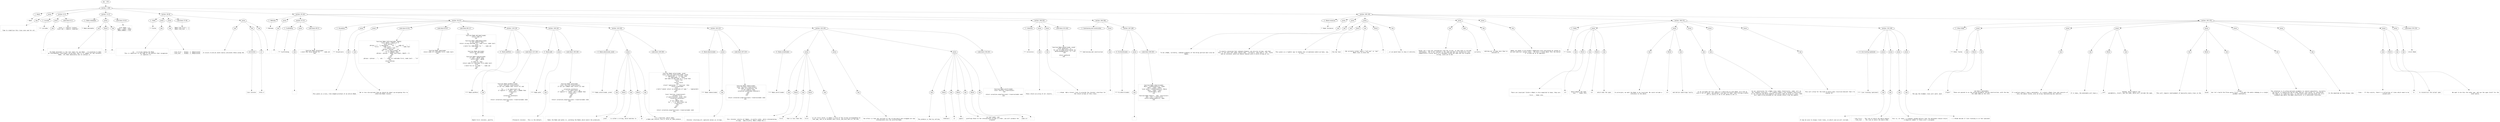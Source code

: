digraph hierarchy {

node [fontname=Helvetica]
edge [style=dashed]

doc_0 [label="doc - 379"]


doc_0 -> { section_1}
{rank=same; section_1}

section_1 [label="section: 1-284"]


section_1 -> { header_2 prose_3 section_4 section_5 section_6 section_7 section_8}
{rank=same; header_2 prose_3 section_4 section_5 section_6 section_7 section_8}

header_2 [label="1 : Node"]

prose_3 [label="prose"]

section_4 [label="section: 6-12"]

section_5 [label="section: 13-27"]

section_6 [label="section: 28-44"]

section_7 [label="section: 45-263"]

section_8 [label="section: 285-344"]


header_2 -> leaf_9
leaf_9  [color=Gray,shape=rectangle,fontname=Inconsolata,label="* Node"]
prose_3 -> { raw_10}
{rank=same; raw_10}

raw_10 [label="raw"]


raw_10 -> leaf_11
leaf_11  [color=Gray,shape=rectangle,fontname=Inconsolata,label="


  Time to stabilize this class once and for all. 
"]
section_4 -> { header_12 prose_13 codeblock_14}
{rank=same; header_12 prose_13 codeblock_14}

header_12 [label="3 : includes"]

prose_13 [label="prose"]

codeblock_14 [label="code block 8-11"]


header_12 -> leaf_15
leaf_15  [color=Gray,shape=rectangle,fontname=Inconsolata,label="*** includes"]
prose_13 -> { raw_16}
{rank=same; raw_16}

raw_16 [label="raw"]


raw_16 -> leaf_17
leaf_17  [color=Gray,shape=rectangle,fontname=Inconsolata,label="
"]
codeblock_14 -> leaf_18
leaf_18  [color=Gray,shape=rectangle,fontname=Inconsolata,label="local s = require \"status\"
local dot = require \"node/dot\""]
section_5 -> { header_19 prose_20 codeblock_21}
{rank=same; header_19 prose_20 codeblock_21}

header_19 [label="2 : Node metatable"]

prose_20 [label="prose"]

codeblock_21 [label="code block 19-24"]


header_19 -> leaf_22
leaf_22  [color=Gray,shape=rectangle,fontname=Inconsolata,label="** Node metatable"]
prose_20 -> { raw_23 literal_24 raw_25}
{rank=same; raw_23 literal_24 raw_25}

raw_23 [label="raw"]

literal_24 [label="literal"]

raw_25 [label="raw"]


raw_23 -> leaf_26
leaf_26  [color=Gray,shape=rectangle,fontname=Inconsolata,label="

  The Node metatable is the root table for any Node.  I'm planning to make
an intermediate class/table called Root that is in common for any instance
Node.  All Root absolutely has to contain is "]
literal_24 -> leaf_27
leaf_27  [color=Gray,shape=rectangle,fontname=Inconsolata,label="str"]
raw_25 -> leaf_28
leaf_28  [color=Gray,shape=rectangle,fontname=Inconsolata,label=". 
"]
codeblock_21 -> leaf_29
leaf_29  [color=Gray,shape=rectangle,fontname=Inconsolata,label="
local Node = {}
Node.__index = Node
Node.isNode = true"]
section_6 -> { header_30 prose_31 prose_32 codeblock_33 prose_34}
{rank=same; header_30 prose_31 prose_32 codeblock_33 prose_34}

header_30 [label="2 : Fields"]

prose_31 [label="prose"]

prose_32 [label="prose"]

codeblock_33 [label="code block 37-40"]

prose_34 [label="prose"]


header_30 -> leaf_35
leaf_35  [color=Gray,shape=rectangle,fontname=Inconsolata,label="** Fields"]
prose_31 -> { raw_36}
{rank=same; raw_36}

raw_36 [label="raw"]


raw_36 -> leaf_37
leaf_37  [color=Gray,shape=rectangle,fontname=Inconsolata,label="

   - id :  A string naming the Node. 
           This is identical to the name of the pattern that recognizes
           or captures it.
"]
prose_32 -> { raw_38}
{rank=same; raw_38}

raw_38 [label="raw"]


raw_38 -> leaf_39
leaf_39  [color=Gray,shape=rectangle,fontname=Inconsolata,label="
   - line_first :  Always -1. #deprecated
   - line_last  :  Always -1. #deprecated
"]
codeblock_33 -> leaf_40
leaf_40  [color=Gray,shape=rectangle,fontname=Inconsolata,label="Node.line_first = -1
Node.line_last  = -1"]
prose_34 -> { raw_41 link_42 raw_43}
{rank=same; raw_41 link_42 raw_43}

raw_41 [label="raw"]

link_42 [label="link"]

raw_43 [label="raw"]


raw_41 -> leaf_44
leaf_44  [color=Gray,shape=rectangle,fontname=Inconsolata,label="
It occurs to me we could lazily calculate these using the "]
link_42 -> { anchortext_45 url_46}
{rank=same; anchortext_45 url_46}

anchortext_45 [label="anchortext"]

url_46 [label="url"]


anchortext_45 -> leaf_47
leaf_47  [color=Gray,shape=rectangle,fontname=Inconsolata,label="line iterator"]
url_46 -> leaf_48
leaf_48  [color=Gray,shape=rectangle,fontname=Inconsolata,label="httk://"]
raw_43 -> leaf_49
leaf_49  [color=Gray,shape=rectangle,fontname=Inconsolata,label=".

"]
section_7 -> { header_50 prose_51 section_52 section_53 section_54 section_55}
{rank=same; header_50 prose_51 section_52 section_53 section_54 section_55}

header_50 [label="2 : Methods"]

prose_51 [label="prose"]

section_52 [label="section: 47-55"]

section_53 [label="section: 56-221"]

section_54 [label="section: 246-263"]

section_55 [label="section: 264-266"]


header_50 -> leaf_56
leaf_56  [color=Gray,shape=rectangle,fontname=Inconsolata,label="** Methods"]
prose_51 -> { raw_57}
{rank=same; raw_57}

raw_57 [label="raw"]


raw_57 -> leaf_58
leaf_58  [color=Gray,shape=rectangle,fontname=Inconsolata,label="
"]
section_52 -> { header_59 prose_60 codeblock_61}
{rank=same; header_59 prose_60 codeblock_61}

header_59 [label="3 : Scaffolding "]

prose_60 [label="prose"]

codeblock_61 [label="code block 49-53"]


header_59 -> leaf_62
leaf_62  [color=Gray,shape=rectangle,fontname=Inconsolata,label="*** Scaffolding "]
prose_60 -> { raw_63}
{rank=same; raw_63}

raw_63 [label="raw"]


raw_63 -> leaf_64
leaf_64  [color=Gray,shape=rectangle,fontname=Inconsolata,label="
"]
codeblock_61 -> leaf_65
leaf_65  [color=Gray,shape=rectangle,fontname=Inconsolata,label="function Node.toLua(node)
  s:halt(\"No toLua method for \" .. node.id)
end"]
section_53 -> { header_66 prose_67 prose_68 codeblock_69 codeblock_70 codeblock_71 section_72 section_73 section_74 section_75 section_76}
{rank=same; header_66 prose_67 prose_68 codeblock_69 codeblock_70 codeblock_71 section_72 section_73 section_74 section_75 section_76}

header_66 [label="3 : Visualizers"]

prose_67 [label="prose"]

prose_68 [label="prose"]

codeblock_69 [label="code block 63-81"]

codeblock_70 [label="code block 83-87"]

codeblock_71 [label="code block 89-117"]

section_72 [label="section: 119-139"]

section_73 [label="section: 140-162"]

section_74 [label="section: 163-202"]

section_75 [label="section: 203-221"]

section_76 [label="section: 222-245"]


header_66 -> leaf_77
leaf_77  [color=Gray,shape=rectangle,fontname=Inconsolata,label="*** Visualizers"]
prose_67 -> { raw_78}
{rank=same; raw_78}

raw_78 [label="raw"]


raw_78 -> leaf_79
leaf_79  [color=Gray,shape=rectangle,fontname=Inconsolata,label="

This gives us a nice, tree-shaped printout of an entire Node.
"]
prose_68 -> { raw_80}
{rank=same; raw_80}

raw_80 [label="raw"]


raw_80 -> leaf_81
leaf_81  [color=Gray,shape=rectangle,fontname=Inconsolata,label="
We're less disciplined than we should be about up-assigning this to
inherited Node classes. 
"]
codeblock_69 -> leaf_82
leaf_82  [color=Gray,shape=rectangle,fontname=Inconsolata,label="function Node.toString(node, depth)
   local depth = depth or 0
   local phrase = \"\"
   phrase = (\"  \"):rep(depth) .. \"id: \" .. node.id .. \",  \"
      .. \"first: \" .. node.first .. \", last: \" .. node.last
   if node[1] then
      phrase = phrase .. \"\\n\"
      for _,v in ipairs(node) do
         if (v.isNode) then
            phrase = phrase .. Node.toString(v, depth + 1)
         end
      end
   else
      phrase = phrase .. \",  val: \" .. node.str:sub(node.first, node.last) .. \"\\n\"
   end
   return phrase
end"]
codeblock_70 -> leaf_83
leaf_83  [color=Gray,shape=rectangle,fontname=Inconsolata,label="function Node.span(node)
   return node.str:sub(node.first, node.last)
end"]
codeblock_71 -> leaf_84
leaf_84  [color=Gray,shape=rectangle,fontname=Inconsolata,label="function Node.dotLabel(node)
  return node.id
end

function Node.toMarkdown(node)
  if not node[1] then
    return string.sub(node.str, node.first, node.last)
  else
    s:halt(\"no toMarkdown for \" .. node.id)
  end
end

function Node.dot(node)
  return dot.dot(node)
end

function Node.toValue(node)
  if node.__VALUE then
    return node.__VALUE
  end
  if node.str then
    return node.str:sub(node.first,node.last)
  else
    s:halt(\"no str on node \" .. node.id)
  end
end
"]
section_72 -> { header_85 prose_86 codeblock_87}
{rank=same; header_85 prose_86 codeblock_87}

header_85 [label="4 : Node.walkPost"]

prose_86 [label="prose"]

codeblock_87 [label="code block 123-138"]


header_85 -> leaf_88
leaf_88  [color=Gray,shape=rectangle,fontname=Inconsolata,label="**** Node.walkPost"]
prose_86 -> { raw_89}
{rank=same; raw_89}

raw_89 [label="raw"]


raw_89 -> leaf_90
leaf_90  [color=Gray,shape=rectangle,fontname=Inconsolata,label="

Depth-first iterator, postfix 
"]
codeblock_87 -> leaf_91
leaf_91  [color=Gray,shape=rectangle,fontname=Inconsolata,label="function Node.walkPost(node)
    local function traverse(ast)
        if not ast.isNode then return nil end

        for _, v in ipairs(ast) do
            if type(v) == 'table' and v.isNode then
              traverse(v)
            end
        end
        coroutine.yield(ast)
    end

    return coroutine.wrap(function() traverse(node) end)
end"]
section_73 -> { header_92 prose_93 codeblock_94}
{rank=same; header_92 prose_93 codeblock_94}

header_92 [label="4 : Node.walk"]

prose_93 [label="prose"]

codeblock_94 [label="code block 144-160"]


header_92 -> leaf_95
leaf_95  [color=Gray,shape=rectangle,fontname=Inconsolata,label="**** Node.walk"]
prose_93 -> { raw_96}
{rank=same; raw_96}

raw_96 [label="raw"]


raw_96 -> leaf_97
leaf_97  [color=Gray,shape=rectangle,fontname=Inconsolata,label="

Presearch iterator.  This is the default. 
"]
codeblock_94 -> leaf_98
leaf_98  [color=Gray,shape=rectangle,fontname=Inconsolata,label="function Node.walk(node)
  local function traverse(ast)
    if not ast.isNode then return nil end

    coroutine.yield(ast)
    for _, v in ipairs(ast) do
      if type(v) == 'table' and v.isNode then
        traverse(v)
      end
    end
  end

  return coroutine.wrap(function() traverse(node) end)
end
"]
section_74 -> { header_99 prose_100 codeblock_101}
{rank=same; header_99 prose_100 codeblock_101}

header_99 [label="4 : Node.select(node, pred)"]

prose_100 [label="prose"]

codeblock_101 [label="code block 169-200"]


header_99 -> leaf_102
leaf_102  [color=Gray,shape=rectangle,fontname=Inconsolata,label="**** Node.select(node, pred)"]
prose_100 -> { raw_103 literal_104 raw_105 literal_106 raw_107}
{rank=same; raw_103 literal_104 raw_105 literal_106 raw_107}

raw_103 [label="raw"]

literal_104 [label="literal"]

raw_105 [label="raw"]

literal_106 [label="literal"]

raw_107 [label="raw"]


raw_103 -> leaf_108
leaf_108  [color=Gray,shape=rectangle,fontname=Inconsolata,label="

  Takes the Node and walks it, yielding the Nodes which match the predicate."]
literal_104 -> leaf_109
leaf_109  [color=Gray,shape=rectangle,fontname=Inconsolata,label="pred"]
raw_105 -> leaf_110
leaf_110  [color=Gray,shape=rectangle,fontname=Inconsolata,label=" is either a string, which matches to "]
literal_106 -> leaf_111
leaf_111  [color=Gray,shape=rectangle,fontname=Inconsolata,label="id"]
raw_107 -> leaf_112
leaf_112  [color=Gray,shape=rectangle,fontname=Inconsolata,label=", or a function, which takes
a Node and returns true or false on some premise. 
"]
codeblock_101 -> leaf_113
leaf_113  [color=Gray,shape=rectangle,fontname=Inconsolata,label="function Node.select(node, pred)
   local function qualifies(node, pred)
      if type(pred) == 'string' then
         if type(node) == 'table' 
          and node.id and node.id == pred then
            return true
         else
            return false
         end
      elseif type(pred) == 'function' then
         return pred(node)
      else
         s:halt(\"cannot select on predicate of type \" .. type(pred))
      end
   end

   local function traverse(ast)
      -- breadth first
      if qualifies(ast, pred) then
         coroutine.yield(ast)
      end
      if ast.isNode then
         for _, v in ipairs(ast) do
            traverse(v)
         end
      end
   end

   return coroutine.wrap(function() traverse(node) end)
end"]
section_75 -> { header_114 prose_115 codeblock_116}
{rank=same; header_114 prose_115 codeblock_116}

header_114 [label="4 : Node.tokens(node)"]

prose_115 [label="prose"]

codeblock_116 [label="code block 207-219"]


header_114 -> leaf_117
leaf_117  [color=Gray,shape=rectangle,fontname=Inconsolata,label="**** Node.tokens(node)"]
prose_115 -> { raw_118}
{rank=same; raw_118}

raw_118 [label="raw"]


raw_118 -> leaf_119
leaf_119  [color=Gray,shape=rectangle,fontname=Inconsolata,label="

  Iterator returning all captured values as strings.
"]
codeblock_116 -> leaf_120
leaf_120  [color=Gray,shape=rectangle,fontname=Inconsolata,label="function Node.tokens(node)
  local function traverse(ast)
    for node in N.walk(ast) do
      if not node[1] then
        coroutine.yield(node:toValue())
      end
    end
  end

  return coroutine.wrap(function() traverse(node) end)
end  "]
section_76 -> { header_121 prose_122 prose_123 prose_124 codeblock_125}
{rank=same; header_121 prose_122 prose_123 prose_124 codeblock_125}

header_121 [label="4 : Node.unroll(node)"]

prose_122 [label="prose"]

prose_123 [label="prose"]

prose_124 [label="prose"]

codeblock_125 [label="code block 236-243"]


header_121 -> leaf_126
leaf_126  [color=Gray,shape=rectangle,fontname=Inconsolata,label="**** Node.unroll(node)"]
prose_122 -> { raw_127 literal_128 raw_129 literal_130 raw_131}
{rank=same; raw_127 literal_128 raw_129 literal_130 raw_131}

raw_127 [label="raw"]

literal_128 [label="literal"]

raw_129 [label="raw"]

literal_130 [label="literal"]

raw_131 [label="raw"]


raw_127 -> leaf_132
leaf_132  [color=Gray,shape=rectangle,fontname=Inconsolata,label="

  This iterator returns all Nodes, in prefix order, while interpolating
strings.  Specifically: When a Node has a "]
literal_128 -> leaf_133
leaf_133  [color=Gray,shape=rectangle,fontname=Inconsolata,label="first"]
raw_129 -> leaf_134
leaf_134  [color=Gray,shape=rectangle,fontname=Inconsolata,label=" that is less than the"]
literal_130 -> leaf_135
leaf_135  [color=Gray,shape=rectangle,fontname=Inconsolata,label="first"]
raw_131 -> leaf_136
leaf_136  [color=Gray,shape=rectangle,fontname=Inconsolata,label=" if its first child, it makes a slice of the string corresponding to
that gap, and so on between each child, and once more at the end.
"]
prose_123 -> { raw_137}
{rank=same; raw_137}

raw_137 [label="raw"]


raw_137 -> leaf_138
leaf_138  [color=Gray,shape=rectangle,fontname=Inconsolata,label="
The effect is that any sections of the string which were dropped are now
interpolated into the unrolled Node.
"]
prose_124 -> { raw_139 literal_140 raw_141 literal_142 raw_143 literal_144 raw_145}
{rank=same; raw_139 literal_140 raw_141 literal_142 raw_143 literal_144 raw_145}

raw_139 [label="raw"]

literal_140 [label="literal"]

raw_141 [label="raw"]

literal_142 [label="literal"]

raw_143 [label="raw"]

literal_144 [label="literal"]

raw_145 [label="raw"]


raw_139 -> leaf_146
leaf_146  [color=Gray,shape=rectangle,fontname=Inconsolata,label="
The premise is that by calling "]
literal_140 -> leaf_147
leaf_147  [color=Gray,shape=rectangle,fontname=Inconsolata,label="toValue()"]
raw_141 -> leaf_148
leaf_148  [color=Gray,shape=rectangle,fontname=Inconsolata,label=" or "]
literal_142 -> leaf_149
leaf_149  [color=Gray,shape=rectangle,fontname=Inconsolata,label="span()"]
raw_143 -> leaf_150
leaf_150  [color=Gray,shape=rectangle,fontname=Inconsolata,label=" on leaf nodes, and
grafting these to the interpolated strings in order, you will produce the
original "]
literal_144 -> leaf_151
leaf_151  [color=Gray,shape=rectangle,fontname=Inconsolata,label="node.str"]
raw_145 -> leaf_152
leaf_152  [color=Gray,shape=rectangle,fontname=Inconsolata,label=". 
"]
codeblock_125 -> leaf_153
leaf_153  [color=Gray,shape=rectangle,fontname=Inconsolata,label="function Node.unroll(node)
  local function traverse(ast)
  end

  return coroutine.wrap(function() traverse(node) end)
end"]
section_54 -> { header_154 prose_155 prose_156 codeblock_157}
{rank=same; header_154 prose_155 prose_156 codeblock_157}

header_154 [label="3 : Collectors"]

prose_155 [label="prose"]

prose_156 [label="prose"]

codeblock_157 [label="code block 253-262"]


header_154 -> leaf_158
leaf_158  [color=Gray,shape=rectangle,fontname=Inconsolata,label="*** Collectors"]
prose_155 -> { raw_159}
{rank=same; raw_159}

raw_159 [label="raw"]


raw_159 -> leaf_160
leaf_160  [color=Gray,shape=rectangle,fontname=Inconsolata,label="

These return an array of all results. 
"]
prose_156 -> { raw_161}
{rank=same; raw_161}

raw_161 [label="raw"]


raw_161 -> leaf_162
leaf_162  [color=Gray,shape=rectangle,fontname=Inconsolata,label="
- [ ] #todo  Add a Forest class to provide the iterator interface for
             the return arrays of this class.
"]
codeblock_157 -> leaf_163
leaf_163  [color=Gray,shape=rectangle,fontname=Inconsolata,label="function Node.gather(node, pred)
  local gathered = {}
  for ast in node:select(pred) do
    gathered[#gathered + 1] = ast
  end
  
  return gathered
end"]
section_55 -> { header_164 prose_165 section_166}
{rank=same; header_164 prose_165 section_166}

header_164 [label="3 : Subclassing and construction"]

prose_165 [label="prose"]

section_166 [label="section: 267-284"]


header_164 -> leaf_167
leaf_167  [color=Gray,shape=rectangle,fontname=Inconsolata,label="*** Subclassing and construction"]
prose_165 -> { raw_168}
{rank=same; raw_168}

raw_168 [label="raw"]


raw_168 -> leaf_169
leaf_169  [color=Gray,shape=rectangle,fontname=Inconsolata,label="

"]
section_166 -> { header_170 prose_171 codeblock_172}
{rank=same; header_170 prose_171 codeblock_172}

header_170 [label="4 : N.inherit(node)"]

prose_171 [label="prose"]

codeblock_172 [label="code block 269-283"]


header_170 -> leaf_173
leaf_173  [color=Gray,shape=rectangle,fontname=Inconsolata,label="**** N.inherit(node)"]
prose_171 -> { raw_174}
{rank=same; raw_174}

raw_174 [label="raw"]


raw_174 -> leaf_175
leaf_175  [color=Gray,shape=rectangle,fontname=Inconsolata,label="
"]
codeblock_172 -> leaf_176
leaf_176  [color=Gray,shape=rectangle,fontname=Inconsolata,label="function Node.inherit(node)
  Meta = setmetatable({}, node)
  Meta.__index = Meta
  local meta = setmetatable({}, Meta)
  meta.__index = meta
  return Meta, meta
end

function Node.export(_, mod, constructor)
  mod.__call = constructor
  return setmetatable({}, mod)
end
"]
section_8 -> { header_177 prose_178 prose_179 prose_180 prose_181 prose_182 section_183 section_184}
{rank=same; header_177 prose_178 prose_179 prose_180 prose_181 prose_182 section_183 section_184}

header_177 [label="2 : Node Instances"]

prose_178 [label="prose"]

prose_179 [label="prose"]

prose_180 [label="prose"]

prose_181 [label="prose"]

prose_182 [label="prose"]

section_183 [label="section: 309-331"]

section_184 [label="section: 345-379"]


header_177 -> leaf_185
leaf_185  [color=Gray,shape=rectangle,fontname=Inconsolata,label="** Node Instances"]
prose_178 -> { raw_186}
{rank=same; raw_186}

raw_186 [label="raw"]


raw_186 -> leaf_187
leaf_187  [color=Gray,shape=rectangle,fontname=Inconsolata,label="

  To be a Node, currently, indexed elements of the Array portion must also be 
Nodes. 
"]
prose_179 -> { raw_188}
{rank=same; raw_188}

raw_188 [label="raw"]


raw_188 -> leaf_189
leaf_189  [color=Gray,shape=rectangle,fontname=Inconsolata,label="
I'm mostly convinced that indexed elements can also be strings, and that 
this is the form leaf nodes should take.  Currently, they have a 'val' field
and no children, which we should replace with a child string at [1].
"]
prose_180 -> { raw_190 literal_191 raw_192 literal_193 raw_194}
{rank=same; raw_190 literal_191 raw_192 literal_193 raw_194}

raw_190 [label="raw"]

literal_191 [label="literal"]

raw_192 [label="raw"]

literal_193 [label="literal"]

raw_194 [label="raw"]


raw_190 -> leaf_195
leaf_195  [color=Gray,shape=rectangle,fontname=Inconsolata,label="
This gives us a lighter way to handle the circumstance where we have, say,
a list, "]
literal_191 -> leaf_196
leaf_196  [color=Gray,shape=rectangle,fontname=Inconsolata,label="(foo bar baz)"]
raw_192 -> leaf_197
leaf_197  [color=Gray,shape=rectangle,fontname=Inconsolata,label=". We currently either need a \"left-per\" or \"pal\"
Node class to hold the "]
literal_193 -> leaf_198
leaf_198  [color=Gray,shape=rectangle,fontname=Inconsolata,label="("]
raw_194 -> leaf_199
leaf_199  [color=Gray,shape=rectangle,fontname=Inconsolata,label=", or we would have to skip it entirely.
"]
prose_181 -> { raw_200 italic_201 raw_202}
{rank=same; raw_200 italic_201 raw_202}

raw_200 [label="raw"]

italic_201 [label="italic"]

raw_202 [label="raw"]


raw_200 -> leaf_203
leaf_203  [color=Gray,shape=rectangle,fontname=Inconsolata,label="
Quipu can't lose any information from the string, so they have to include
whitespace.  We're not limited in the same way and can reconstruct less 
semantically crucial parts of a document using the span and the original 
string, since we're not "]
italic_201 -> leaf_204
leaf_204  [color=Gray,shape=rectangle,fontname=Inconsolata,label="currently"]
raw_202 -> leaf_205
leaf_205  [color=Gray,shape=rectangle,fontname=Inconsolata,label=" editing our strings once they're
entered in.
"]
prose_182 -> { raw_206}
{rank=same; raw_206}

raw_206 [label="raw"]


raw_206 -> leaf_207
leaf_207  [color=Gray,shape=rectangle,fontname=Inconsolata,label="
Nodes are meant to be broadly compatible with everything we intend to
do with abstract syntax trees.  The more I think about this the better
it strikes me as an approach. 

"]
section_183 -> { header_208 prose_209 prose_210 prose_211 prose_212 prose_213 section_214}
{rank=same; header_208 prose_209 prose_210 prose_211 prose_212 prose_213 section_214}

header_208 [label="3 : Fields"]

prose_209 [label="prose"]

prose_210 [label="prose"]

prose_211 [label="prose"]

prose_212 [label="prose"]

prose_213 [label="prose"]

section_214 [label="section: 332-344"]


header_208 -> leaf_215
leaf_215  [color=Gray,shape=rectangle,fontname=Inconsolata,label="*** Fields"]
prose_209 -> { raw_216 literal_217 raw_218 literal_219 raw_220}
{rank=same; raw_216 literal_217 raw_218 literal_219 raw_220}

raw_216 [label="raw"]

literal_217 [label="literal"]

raw_218 [label="raw"]

literal_219 [label="literal"]

raw_220 [label="raw"]


raw_216 -> leaf_221
leaf_221  [color=Gray,shape=rectangle,fontname=Inconsolata,label="

  There are invariant fields a Node is also expected to have, they are:
 
  - first :  Index into "]
literal_217 -> leaf_222
leaf_222  [color=Gray,shape=rectangle,fontname=Inconsolata,label="str"]
raw_218 -> leaf_223
leaf_223  [color=Gray,shape=rectangle,fontname=Inconsolata,label=" which begins the span.
  - last  :  Index into "]
literal_219 -> leaf_224
leaf_224  [color=Gray,shape=rectangle,fontname=Inconsolata,label="str"]
raw_220 -> leaf_225
leaf_225  [color=Gray,shape=rectangle,fontname=Inconsolata,label=" which ends the span.
"]
prose_210 -> { raw_226 literal_227 raw_228}
{rank=same; raw_226 literal_227 raw_228}

raw_226 [label="raw"]

literal_227 [label="literal"]

raw_228 [label="raw"]


raw_226 -> leaf_229
leaf_229  [color=Gray,shape=rectangle,fontname=Inconsolata,label="
In principle, we want the Node to be localized. We could include a 
reference to the whole "]
literal_227 -> leaf_230
leaf_230  [color=Gray,shape=rectangle,fontname=Inconsolata,label="str"]
raw_228 -> leaf_231
leaf_231  [color=Gray,shape=rectangle,fontname=Inconsolata,label=" and derive substrings lazily.
"]
prose_211 -> { raw_232}
{rank=same; raw_232}

raw_232 [label="raw"]


raw_232 -> leaf_233
leaf_233  [color=Gray,shape=rectangle,fontname=Inconsolata,label="
If we included the full span as a substring on each Node, we'd end up
with a lot of spans, and wouldn't use most of them. Even slicing a piece
out is costly if we're not going to use it. 
"]
prose_212 -> { raw_234}
{rank=same; raw_234}

raw_234 [label="raw"]


raw_234 -> leaf_235
leaf_235  [color=Gray,shape=rectangle,fontname=Inconsolata,label="
So our constructor for a Node class takes (Constructor, node, str) as 
the standard interface.  If a module needs a non-standard constructor,
as our Section and Block modules currently take an array of lines, that
will need to be provided as the second return from the module. 
"]
prose_213 -> { raw_236}
{rank=same; raw_236}

raw_236 [label="raw"]


raw_236 -> leaf_237
leaf_237  [color=Gray,shape=rectangle,fontname=Inconsolata,label="
This will allow for the kind of multi-pass recursive-descent that I'm
aiming for. 

"]
section_214 -> { header_238 prose_239 prose_240 prose_241 prose_242}
{rank=same; header_238 prose_239 prose_240 prose_241 prose_242}

header_238 [label="4 : line tracking (optional)"]

prose_239 [label="prose"]

prose_240 [label="prose"]

prose_241 [label="prose"]

prose_242 [label="prose"]


header_238 -> leaf_243
leaf_243  [color=Gray,shape=rectangle,fontname=Inconsolata,label="**** line tracking (optional)"]
prose_239 -> { raw_244}
{rank=same; raw_244}

raw_244 [label="raw"]


raw_244 -> leaf_245
leaf_245  [color=Gray,shape=rectangle,fontname=Inconsolata,label="

It may be wise to always track lines, in which case we will include:
"]
prose_240 -> { raw_246}
{rank=same; raw_246}

raw_246 [label="raw"]


raw_246 -> leaf_247
leaf_247  [color=Gray,shape=rectangle,fontname=Inconsolata,label="
  - line_first :  The line at which the match begins
  - line_last  :  The line at which the match ends
"]
prose_241 -> { raw_248}
{rank=same; raw_248}

raw_248 [label="raw"]


raw_248 -> leaf_249
leaf_249  [color=Gray,shape=rectangle,fontname=Inconsolata,label="
This is, at least, a frequent enough pattern that the metatable should return
a negative number if these aren't assigned. 
"]
prose_242 -> { raw_250}
{rank=same; raw_250}

raw_250 [label="raw"]


raw_250 -> leaf_251
leaf_251  [color=Gray,shape=rectangle,fontname=Inconsolata,label="
- [ ] #todo decide if line tracking is in fact optional

"]
section_184 -> { header_252 prose_253 prose_254 prose_255 prose_256 prose_257 prose_258 prose_259 prose_260 codeblock_261}
{rank=same; header_252 prose_253 prose_254 prose_255 prose_256 prose_257 prose_258 prose_259 prose_260 codeblock_261}

header_252 [label="3 : Other fields"]

prose_253 [label="prose"]

prose_254 [label="prose"]

prose_255 [label="prose"]

prose_256 [label="prose"]

prose_257 [label="prose"]

prose_258 [label="prose"]

prose_259 [label="prose"]

prose_260 [label="prose"]

codeblock_261 [label="code block 374-376"]


header_252 -> leaf_262
leaf_262  [color=Gray,shape=rectangle,fontname=Inconsolata,label="*** Other fields"]
prose_253 -> { raw_263 literal_264 raw_265}
{rank=same; raw_263 literal_264 raw_265}

raw_263 [label="raw"]

literal_264 [label="literal"]

raw_265 [label="raw"]


raw_263 -> leaf_266
leaf_266  [color=Gray,shape=rectangle,fontname=Inconsolata,label="

  The way the Grammar class will work: each "]
literal_264 -> leaf_267
leaf_267  [color=Gray,shape=rectangle,fontname=Inconsolata,label="V\"patt\""]
raw_265 -> leaf_268
leaf_268  [color=Gray,shape=rectangle,fontname=Inconsolata,label=" can have a metatable.
These are passed in as the second parameter during construction, with the key
the same name as the rule. 
"]
prose_254 -> { raw_269}
{rank=same; raw_269}

raw_269 [label="raw"]


raw_269 -> leaf_270
leaf_270  [color=Gray,shape=rectangle,fontname=Inconsolata,label="
If a pattern doesn't have a metatable, it's given a Node class and consists of
only the above fields, plus an array representing any subrules. 
"]
prose_255 -> { raw_271 literal_272 raw_273}
{rank=same; raw_271 literal_272 raw_273}

raw_271 [label="raw"]

literal_272 [label="literal"]

raw_273 [label="raw"]


raw_271 -> leaf_274
leaf_274  [color=Gray,shape=rectangle,fontname=Inconsolata,label="
If it does, the metatable will have a "]
literal_272 -> leaf_275
leaf_275  [color=Gray,shape=rectangle,fontname=Inconsolata,label="__call"]
raw_273 -> leaf_276
leaf_276  [color=Gray,shape=rectangle,fontname=Inconsolata,label=" method, which expects two
parameters, itself, and the node, which will include the span. 
"]
prose_256 -> { raw_277 literal_278 raw_279}
{rank=same; raw_277 literal_278 raw_279}

raw_277 [label="raw"]

literal_278 [label="literal"]

raw_279 [label="raw"]


raw_277 -> leaf_280
leaf_280  [color=Gray,shape=rectangle,fontname=Inconsolata,label="
This will require reattunement of basically every class in the "]
literal_278 -> leaf_281
leaf_281  [color=Gray,shape=rectangle,fontname=Inconsolata,label="/grym"]
raw_279 -> leaf_282
leaf_282  [color=Gray,shape=rectangle,fontname=Inconsolata,label=" folder,
but let's build the Prose parse first.  I do want the whole shebang in a single
grammar eventually.
"]
prose_257 -> { raw_283}
{rank=same; raw_283}

raw_283 [label="raw"]


raw_283 -> leaf_284
leaf_284  [color=Gray,shape=rectangle,fontname=Inconsolata,label="
The intention is to allow multiple grammars to coexist peacefully. Currently
the parser is handrolled and we have special case values for everything.
The idea is to stabilize this, so that multi-pass parsing works but in a
standard way where the Node constructor is a consistent interface. 
"]
prose_258 -> { raw_285}
{rank=same; raw_285}

raw_285 [label="raw"]


raw_285 -> leaf_286
leaf_286  [color=Gray,shape=rectangle,fontname=Inconsolata,label="
In the meantime we have things like
"]
prose_259 -> { raw_287 literal_288 raw_289}
{rank=same; raw_287 literal_288 raw_289}

raw_287 [label="raw"]

literal_288 [label="literal"]

raw_289 [label="raw"]


raw_287 -> leaf_290
leaf_290  [color=Gray,shape=rectangle,fontname=Inconsolata,label="
- lines :  If this exists, there's a collection of lines which need to be
           joined with "]
literal_288 -> leaf_291
leaf_291  [color=Gray,shape=rectangle,fontname=Inconsolata,label="\\n"]
raw_289 -> leaf_292
leaf_292  [color=Gray,shape=rectangle,fontname=Inconsolata,label=" to reconstruct the actual span.
"]
prose_260 -> { raw_293}
{rank=same; raw_293}

raw_293 [label="raw"]


raw_293 -> leaf_294
leaf_294  [color=Gray,shape=rectangle,fontname=Inconsolata,label="
           We want to do this the other way, and use the span itself for the
           inner parse. 
"]
codeblock_261 -> leaf_295
leaf_295  [color=Gray,shape=rectangle,fontname=Inconsolata,label="return Node"]

}
